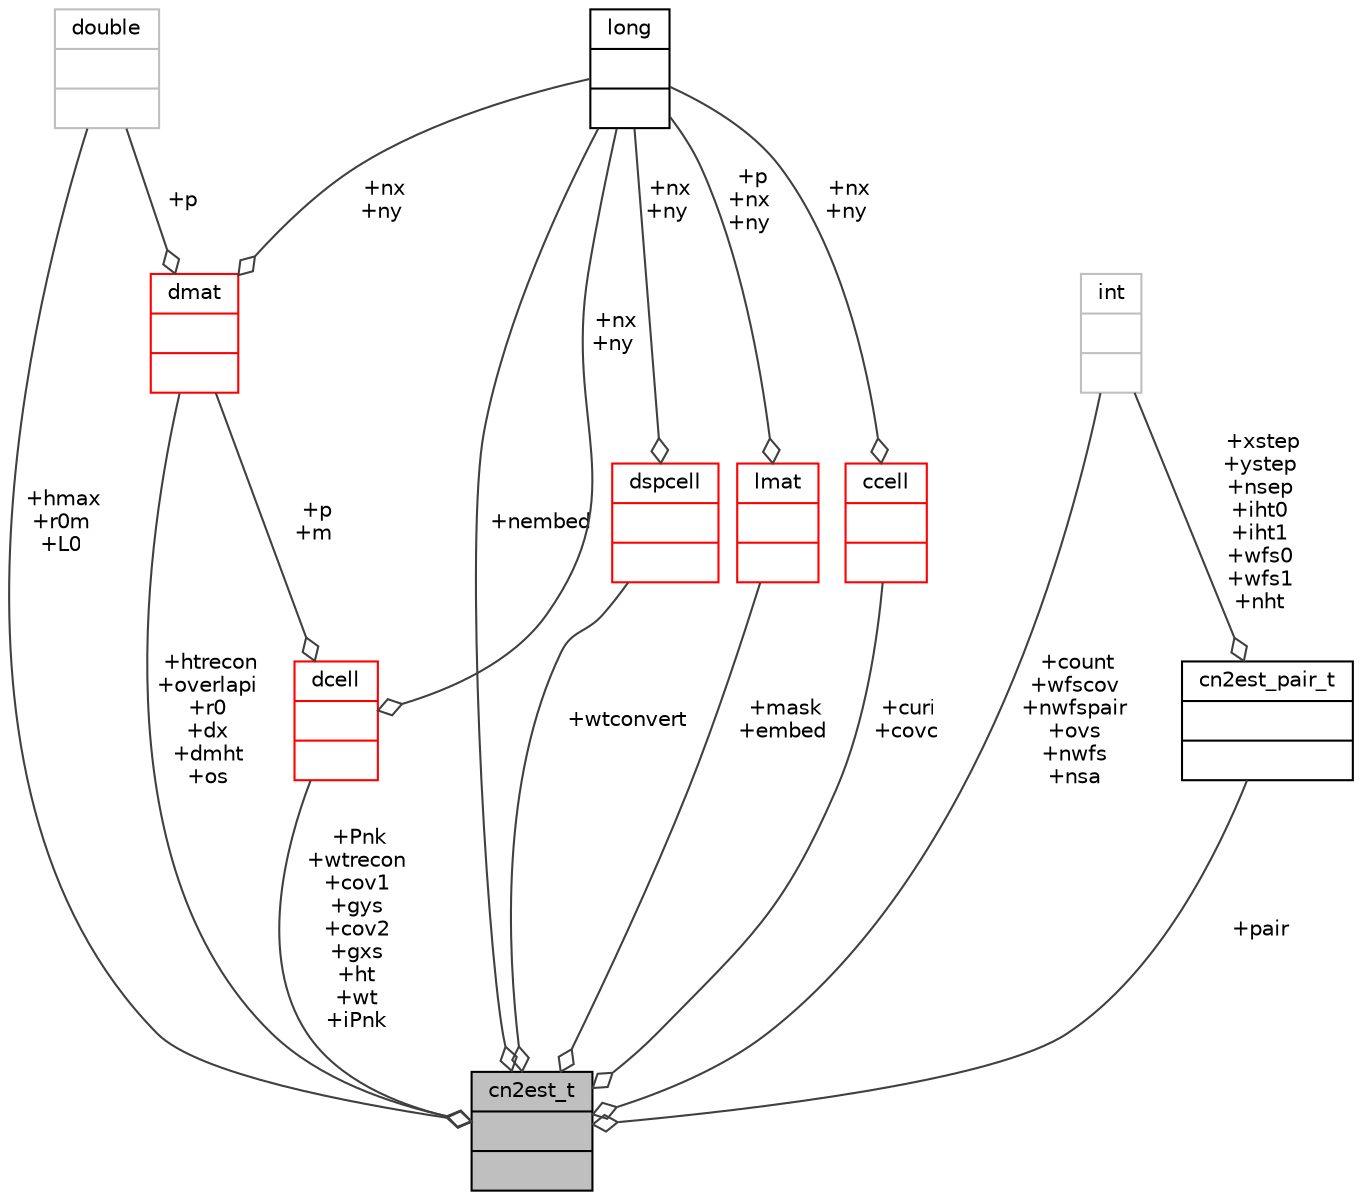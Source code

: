 digraph "cn2est_t"
{
 // INTERACTIVE_SVG=YES
  bgcolor="transparent";
  edge [fontname="Helvetica",fontsize="10",labelfontname="Helvetica",labelfontsize="10"];
  node [fontname="Helvetica",fontsize="10",shape=record];
  Node4 [label="{cn2est_t\n||}",height=0.2,width=0.4,color="black", fillcolor="grey75", style="filled", fontcolor="black"];
  Node5 -> Node4 [color="grey25",fontsize="10",style="solid",label=" +Pnk\n+wtrecon\n+cov1\n+gys\n+cov2\n+gxs\n+ht\n+wt\n+iPnk" ,arrowhead="odiamond",fontname="Helvetica"];
  Node5 [label="{dcell\n||}",height=0.2,width=0.4,color="red",URL="$df/def/type_8h.html#df/d47/structdcell"];
  Node13 -> Node5 [color="grey25",fontsize="10",style="solid",label=" +p\n+m" ,arrowhead="odiamond",fontname="Helvetica"];
  Node13 [label="{dmat\n||}",height=0.2,width=0.4,color="red",URL="$d3/d27/structdmat.html"];
  Node16 -> Node13 [color="grey25",fontsize="10",style="solid",label=" +p" ,arrowhead="odiamond",fontname="Helvetica"];
  Node16 [label="{double\n||}",height=0.2,width=0.4,color="grey75"];
  Node15 -> Node13 [color="grey25",fontsize="10",style="solid",label=" +nx\n+ny" ,arrowhead="odiamond",fontname="Helvetica"];
  Node15 [label="{long\n||}",height=0.2,width=0.4,color="black",URL="$d7/d63/classlong.html"];
  Node15 -> Node5 [color="grey25",fontsize="10",style="solid",label=" +nx\n+ny" ,arrowhead="odiamond",fontname="Helvetica"];
  Node20 -> Node4 [color="grey25",fontsize="10",style="solid",label=" +wtconvert" ,arrowhead="odiamond",fontname="Helvetica"];
  Node20 [label="{dspcell\n||}",height=0.2,width=0.4,color="red",URL="$df/def/type_8h.html#d6/ddb/structdspcell"];
  Node15 -> Node20 [color="grey25",fontsize="10",style="solid",label=" +nx\n+ny" ,arrowhead="odiamond",fontname="Helvetica"];
  Node16 -> Node4 [color="grey25",fontsize="10",style="solid",label=" +hmax\n+r0m\n+L0" ,arrowhead="odiamond",fontname="Helvetica"];
  Node22 -> Node4 [color="grey25",fontsize="10",style="solid",label=" +mask\n+embed" ,arrowhead="odiamond",fontname="Helvetica"];
  Node22 [label="{lmat\n||}",height=0.2,width=0.4,color="red",URL="$d7/da0/structlmat.html"];
  Node15 -> Node22 [color="grey25",fontsize="10",style="solid",label=" +p\n+nx\n+ny" ,arrowhead="odiamond",fontname="Helvetica"];
  Node23 -> Node4 [color="grey25",fontsize="10",style="solid",label=" +pair" ,arrowhead="odiamond",fontname="Helvetica"];
  Node23 [label="{cn2est_pair_t\n||}",height=0.2,width=0.4,color="black",URL="$dc/d59/cn2est_8h.html#d2/d4d/structcn2est__pair__t"];
  Node8 -> Node23 [color="grey25",fontsize="10",style="solid",label=" +xstep\n+ystep\n+nsep\n+iht0\n+iht1\n+wfs0\n+wfs1\n+nht" ,arrowhead="odiamond",fontname="Helvetica"];
  Node8 [label="{int\n||}",height=0.2,width=0.4,color="grey75"];
  Node8 -> Node4 [color="grey25",fontsize="10",style="solid",label=" +count\n+wfscov\n+nwfspair\n+ovs\n+nwfs\n+nsa" ,arrowhead="odiamond",fontname="Helvetica"];
  Node13 -> Node4 [color="grey25",fontsize="10",style="solid",label=" +htrecon\n+overlapi\n+r0\n+dx\n+dmht\n+os" ,arrowhead="odiamond",fontname="Helvetica"];
  Node15 -> Node4 [color="grey25",fontsize="10",style="solid",label=" +nembed" ,arrowhead="odiamond",fontname="Helvetica"];
  Node24 -> Node4 [color="grey25",fontsize="10",style="solid",label=" +curi\n+covc" ,arrowhead="odiamond",fontname="Helvetica"];
  Node24 [label="{ccell\n||}",height=0.2,width=0.4,color="red",URL="$df/def/type_8h.html#d8/d42/structccell"];
  Node15 -> Node24 [color="grey25",fontsize="10",style="solid",label=" +nx\n+ny" ,arrowhead="odiamond",fontname="Helvetica"];
}
